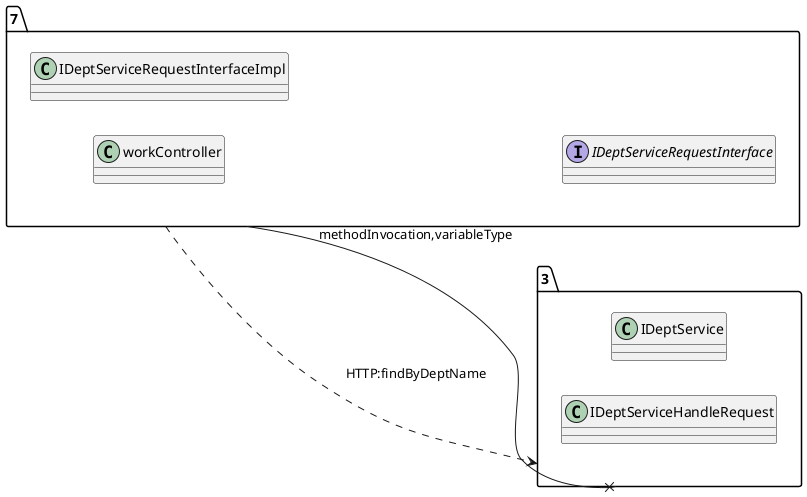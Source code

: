 @startuml 
allow_mixing
left to right direction
package "7"{
class workController
class IDeptServiceRequestInterfaceImpl
interface IDeptServiceRequestInterface

}
package "3"{
class IDeptService
class IDeptServiceHandleRequest

}
"7" --x "3":methodInvocation,variableType
"7" ..> "3":HTTP:findByDeptName
@enduml